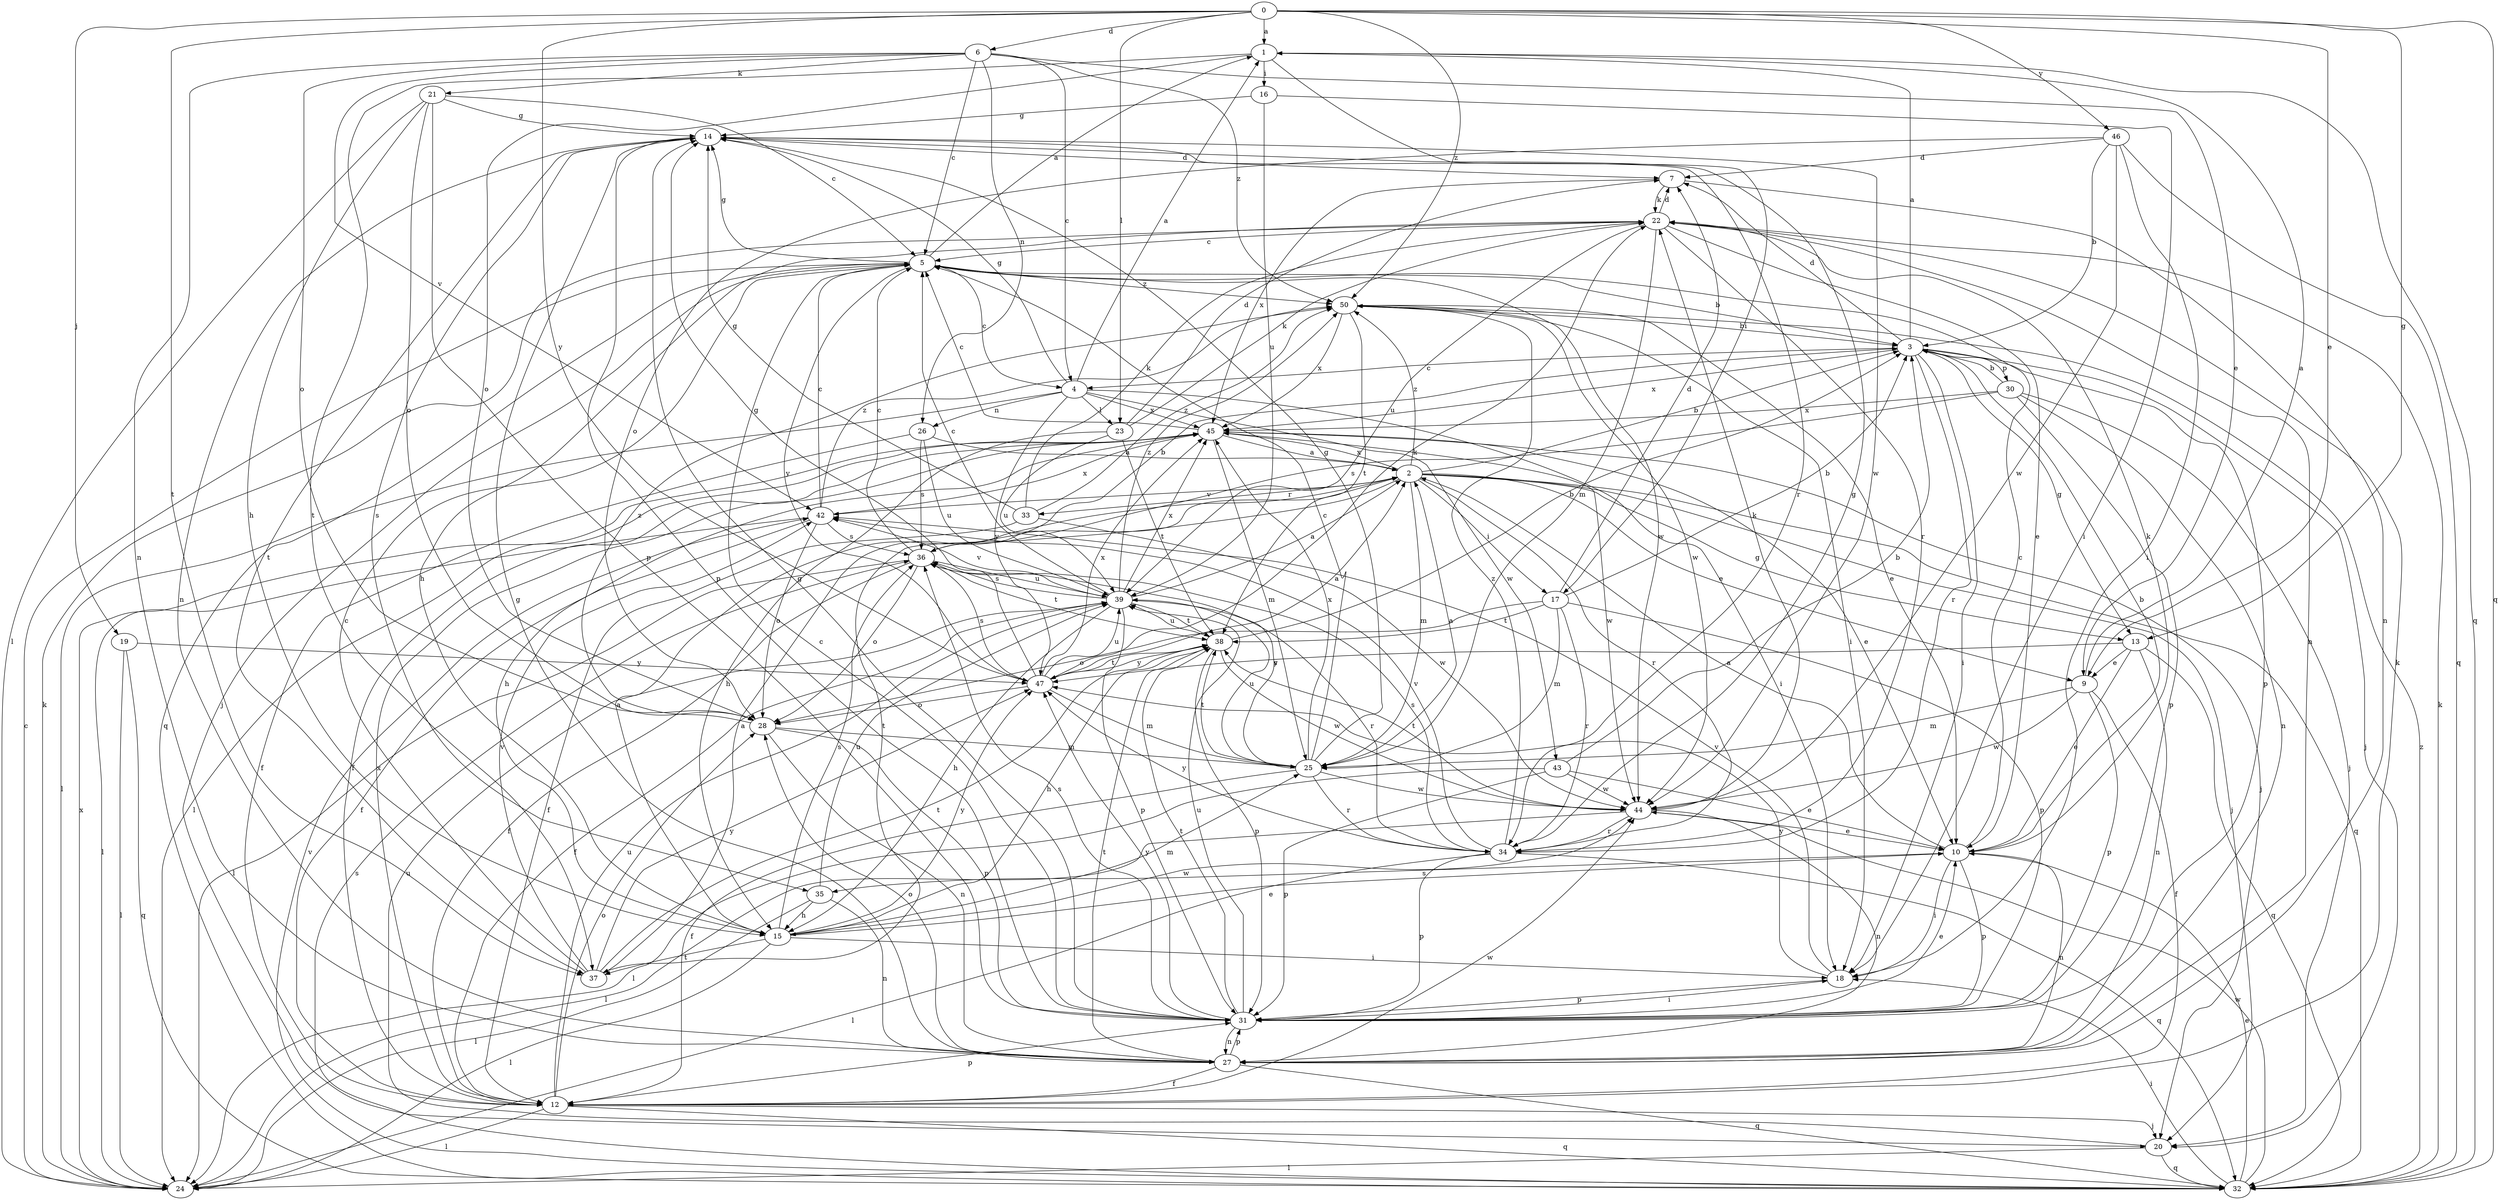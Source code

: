strict digraph  {
0;
1;
2;
3;
4;
5;
6;
7;
9;
10;
12;
13;
14;
15;
16;
17;
18;
19;
20;
21;
22;
23;
24;
25;
26;
27;
28;
30;
31;
32;
33;
34;
35;
36;
37;
38;
39;
42;
43;
44;
45;
46;
47;
50;
0 -> 1  [label=a];
0 -> 6  [label=d];
0 -> 9  [label=e];
0 -> 13  [label=g];
0 -> 19  [label=j];
0 -> 23  [label=l];
0 -> 32  [label=q];
0 -> 37  [label=t];
0 -> 46  [label=y];
0 -> 47  [label=y];
0 -> 50  [label=z];
1 -> 16  [label=i];
1 -> 17  [label=i];
1 -> 28  [label=o];
1 -> 32  [label=q];
1 -> 37  [label=t];
2 -> 3  [label=b];
2 -> 9  [label=e];
2 -> 13  [label=g];
2 -> 17  [label=i];
2 -> 20  [label=j];
2 -> 25  [label=m];
2 -> 32  [label=q];
2 -> 33  [label=r];
2 -> 34  [label=r];
2 -> 37  [label=t];
2 -> 42  [label=v];
2 -> 45  [label=x];
2 -> 50  [label=z];
3 -> 1  [label=a];
3 -> 4  [label=c];
3 -> 7  [label=d];
3 -> 13  [label=g];
3 -> 18  [label=i];
3 -> 20  [label=j];
3 -> 30  [label=p];
3 -> 31  [label=p];
3 -> 34  [label=r];
3 -> 45  [label=x];
4 -> 1  [label=a];
4 -> 14  [label=g];
4 -> 18  [label=i];
4 -> 23  [label=l];
4 -> 24  [label=l];
4 -> 26  [label=n];
4 -> 43  [label=w];
4 -> 45  [label=x];
4 -> 47  [label=y];
5 -> 1  [label=a];
5 -> 3  [label=b];
5 -> 4  [label=c];
5 -> 14  [label=g];
5 -> 20  [label=j];
5 -> 32  [label=q];
5 -> 44  [label=w];
5 -> 47  [label=y];
5 -> 50  [label=z];
6 -> 4  [label=c];
6 -> 5  [label=c];
6 -> 9  [label=e];
6 -> 21  [label=k];
6 -> 26  [label=n];
6 -> 27  [label=n];
6 -> 28  [label=o];
6 -> 42  [label=v];
6 -> 50  [label=z];
7 -> 22  [label=k];
7 -> 27  [label=n];
7 -> 45  [label=x];
9 -> 1  [label=a];
9 -> 12  [label=f];
9 -> 25  [label=m];
9 -> 31  [label=p];
9 -> 44  [label=w];
10 -> 2  [label=a];
10 -> 3  [label=b];
10 -> 5  [label=c];
10 -> 18  [label=i];
10 -> 22  [label=k];
10 -> 27  [label=n];
10 -> 31  [label=p];
10 -> 35  [label=s];
12 -> 20  [label=j];
12 -> 22  [label=k];
12 -> 24  [label=l];
12 -> 28  [label=o];
12 -> 31  [label=p];
12 -> 32  [label=q];
12 -> 39  [label=u];
12 -> 44  [label=w];
12 -> 45  [label=x];
13 -> 9  [label=e];
13 -> 10  [label=e];
13 -> 27  [label=n];
13 -> 32  [label=q];
13 -> 47  [label=y];
14 -> 7  [label=d];
14 -> 27  [label=n];
14 -> 31  [label=p];
14 -> 34  [label=r];
14 -> 35  [label=s];
14 -> 37  [label=t];
14 -> 44  [label=w];
15 -> 2  [label=a];
15 -> 10  [label=e];
15 -> 18  [label=i];
15 -> 24  [label=l];
15 -> 25  [label=m];
15 -> 36  [label=s];
15 -> 37  [label=t];
15 -> 44  [label=w];
15 -> 47  [label=y];
16 -> 14  [label=g];
16 -> 18  [label=i];
16 -> 39  [label=u];
17 -> 3  [label=b];
17 -> 7  [label=d];
17 -> 25  [label=m];
17 -> 28  [label=o];
17 -> 31  [label=p];
17 -> 34  [label=r];
17 -> 38  [label=t];
18 -> 31  [label=p];
18 -> 42  [label=v];
18 -> 47  [label=y];
19 -> 24  [label=l];
19 -> 32  [label=q];
19 -> 47  [label=y];
20 -> 24  [label=l];
20 -> 32  [label=q];
20 -> 39  [label=u];
21 -> 5  [label=c];
21 -> 14  [label=g];
21 -> 15  [label=h];
21 -> 24  [label=l];
21 -> 28  [label=o];
21 -> 31  [label=p];
22 -> 5  [label=c];
22 -> 7  [label=d];
22 -> 10  [label=e];
22 -> 15  [label=h];
22 -> 25  [label=m];
22 -> 27  [label=n];
22 -> 34  [label=r];
22 -> 39  [label=u];
23 -> 7  [label=d];
23 -> 15  [label=h];
23 -> 22  [label=k];
23 -> 38  [label=t];
23 -> 39  [label=u];
24 -> 5  [label=c];
24 -> 22  [label=k];
24 -> 45  [label=x];
25 -> 2  [label=a];
25 -> 5  [label=c];
25 -> 12  [label=f];
25 -> 14  [label=g];
25 -> 34  [label=r];
25 -> 36  [label=s];
25 -> 38  [label=t];
25 -> 39  [label=u];
25 -> 44  [label=w];
25 -> 45  [label=x];
26 -> 2  [label=a];
26 -> 12  [label=f];
26 -> 36  [label=s];
26 -> 39  [label=u];
27 -> 12  [label=f];
27 -> 14  [label=g];
27 -> 28  [label=o];
27 -> 31  [label=p];
27 -> 32  [label=q];
27 -> 38  [label=t];
28 -> 25  [label=m];
28 -> 27  [label=n];
28 -> 31  [label=p];
28 -> 50  [label=z];
30 -> 3  [label=b];
30 -> 20  [label=j];
30 -> 27  [label=n];
30 -> 31  [label=p];
30 -> 36  [label=s];
30 -> 45  [label=x];
31 -> 5  [label=c];
31 -> 10  [label=e];
31 -> 14  [label=g];
31 -> 18  [label=i];
31 -> 27  [label=n];
31 -> 36  [label=s];
31 -> 38  [label=t];
31 -> 39  [label=u];
31 -> 47  [label=y];
32 -> 10  [label=e];
32 -> 18  [label=i];
32 -> 22  [label=k];
32 -> 36  [label=s];
32 -> 42  [label=v];
32 -> 44  [label=w];
32 -> 50  [label=z];
33 -> 12  [label=f];
33 -> 14  [label=g];
33 -> 22  [label=k];
33 -> 44  [label=w];
33 -> 50  [label=z];
34 -> 14  [label=g];
34 -> 24  [label=l];
34 -> 31  [label=p];
34 -> 32  [label=q];
34 -> 36  [label=s];
34 -> 42  [label=v];
34 -> 47  [label=y];
34 -> 50  [label=z];
35 -> 15  [label=h];
35 -> 24  [label=l];
35 -> 27  [label=n];
35 -> 39  [label=u];
36 -> 3  [label=b];
36 -> 5  [label=c];
36 -> 12  [label=f];
36 -> 24  [label=l];
36 -> 28  [label=o];
36 -> 38  [label=t];
36 -> 39  [label=u];
37 -> 2  [label=a];
37 -> 5  [label=c];
37 -> 38  [label=t];
37 -> 42  [label=v];
37 -> 47  [label=y];
38 -> 3  [label=b];
38 -> 15  [label=h];
38 -> 31  [label=p];
38 -> 39  [label=u];
38 -> 44  [label=w];
38 -> 47  [label=y];
39 -> 2  [label=a];
39 -> 5  [label=c];
39 -> 12  [label=f];
39 -> 15  [label=h];
39 -> 31  [label=p];
39 -> 34  [label=r];
39 -> 36  [label=s];
39 -> 38  [label=t];
39 -> 42  [label=v];
39 -> 45  [label=x];
39 -> 50  [label=z];
42 -> 5  [label=c];
42 -> 12  [label=f];
42 -> 24  [label=l];
42 -> 28  [label=o];
42 -> 36  [label=s];
42 -> 45  [label=x];
42 -> 50  [label=z];
43 -> 3  [label=b];
43 -> 10  [label=e];
43 -> 24  [label=l];
43 -> 31  [label=p];
43 -> 44  [label=w];
44 -> 10  [label=e];
44 -> 22  [label=k];
44 -> 24  [label=l];
44 -> 27  [label=n];
44 -> 34  [label=r];
44 -> 38  [label=t];
45 -> 2  [label=a];
45 -> 5  [label=c];
45 -> 10  [label=e];
45 -> 12  [label=f];
45 -> 15  [label=h];
45 -> 20  [label=j];
45 -> 24  [label=l];
45 -> 25  [label=m];
45 -> 44  [label=w];
46 -> 3  [label=b];
46 -> 7  [label=d];
46 -> 18  [label=i];
46 -> 28  [label=o];
46 -> 32  [label=q];
46 -> 44  [label=w];
47 -> 2  [label=a];
47 -> 14  [label=g];
47 -> 22  [label=k];
47 -> 25  [label=m];
47 -> 28  [label=o];
47 -> 36  [label=s];
47 -> 38  [label=t];
47 -> 39  [label=u];
47 -> 45  [label=x];
50 -> 3  [label=b];
50 -> 10  [label=e];
50 -> 18  [label=i];
50 -> 38  [label=t];
50 -> 44  [label=w];
50 -> 45  [label=x];
}
